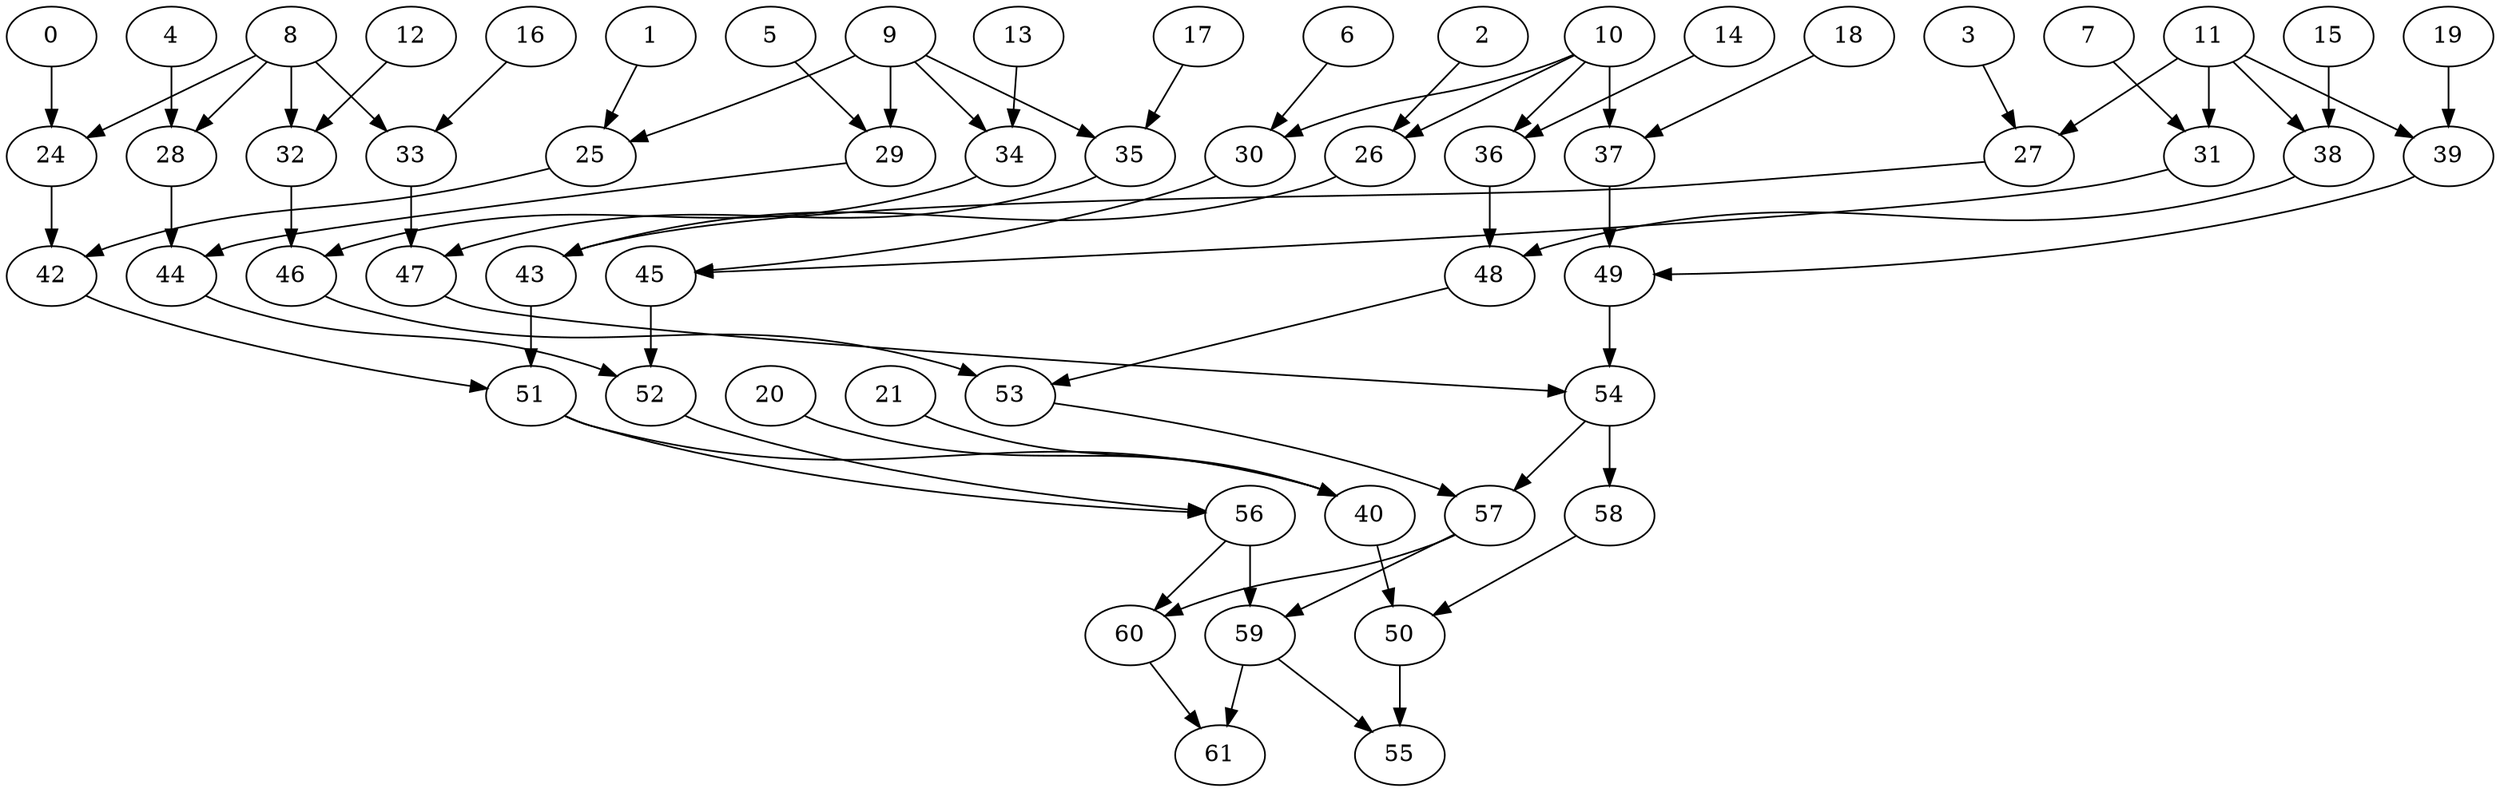 digraph G {
    0;
    24;
    42;
    1;
    25;
    2;
    26;
    43;
    3;
    27;
    4;
    28;
    44;
    5;
    29;
    6;
    30;
    45;
    7;
    31;
    8;
    32;
    33;
    46;
    47;
    9;
    34;
    35;
    10;
    36;
    37;
    48;
    49;
    11;
    38;
    39;
    12;
    13;
    14;
    15;
    16;
    17;
    18;
    19;
    20;
    40;
    50;
    21;
    51;
    52;
    53;
    54;
    55;
    56;
    57;
    58;
    59;
    60;
    61;
    0 -> 24 [weight=0];
    24 -> 42 [weight=0];
    42 -> 51 [weight=2];
    1 -> 25 [weight=0];
    25 -> 42 [weight=0];
    2 -> 26 [weight=0];
    26 -> 43 [weight=0];
    43 -> 51 [weight=4];
    3 -> 27 [weight=0];
    27 -> 43 [weight=0];
    4 -> 28 [weight=0];
    28 -> 44 [weight=0];
    44 -> 52 [weight=0];
    5 -> 29 [weight=0];
    29 -> 44 [weight=0];
    6 -> 30 [weight=0];
    30 -> 45 [weight=0];
    45 -> 52 [weight=1];
    7 -> 31 [weight=0];
    31 -> 45 [weight=0];
    8 -> 24 [weight=0];
    8 -> 28 [weight=0];
    8 -> 32 [weight=1];
    8 -> 33 [weight=0];
    32 -> 46 [weight=1];
    33 -> 47 [weight=2];
    46 -> 53 [weight=2];
    47 -> 54 [weight=0];
    9 -> 25 [weight=0];
    9 -> 29 [weight=1];
    9 -> 34 [weight=0];
    9 -> 35 [weight=0];
    34 -> 46 [weight=0];
    35 -> 47 [weight=0];
    10 -> 26 [weight=0];
    10 -> 30 [weight=0];
    10 -> 36 [weight=0];
    10 -> 37 [weight=2];
    36 -> 48 [weight=1];
    37 -> 49 [weight=0];
    48 -> 53 [weight=0];
    49 -> 54 [weight=1];
    11 -> 27 [weight=0];
    11 -> 31 [weight=2];
    11 -> 38 [weight=0];
    11 -> 39 [weight=0];
    38 -> 48 [weight=0];
    39 -> 49 [weight=0];
    12 -> 32 [weight=0];
    13 -> 34 [weight=0];
    14 -> 36 [weight=0];
    15 -> 38 [weight=0];
    16 -> 33 [weight=0];
    17 -> 35 [weight=0];
    18 -> 37 [weight=0];
    19 -> 39 [weight=0];
    20 -> 40 [weight=0];
    40 -> 50 [weight=0];
    50 -> 55 [weight=2];
    21 -> 40 [weight=0];
    51 -> 40 [weight=0];
    51 -> 56 [weight=0];
    52 -> 56 [weight=0];
    53 -> 57 [weight=0];
    54 -> 57 [weight=1];
    54 -> 58 [weight=3];
    56 -> 59 [weight=2];
    56 -> 60 [weight=0];
    57 -> 59 [weight=0];
    57 -> 60 [weight=1];
    58 -> 50 [weight=0];
    59 -> 55 [weight=0];
    59 -> 61 [weight=0];
    60 -> 61 [weight=0];
}
